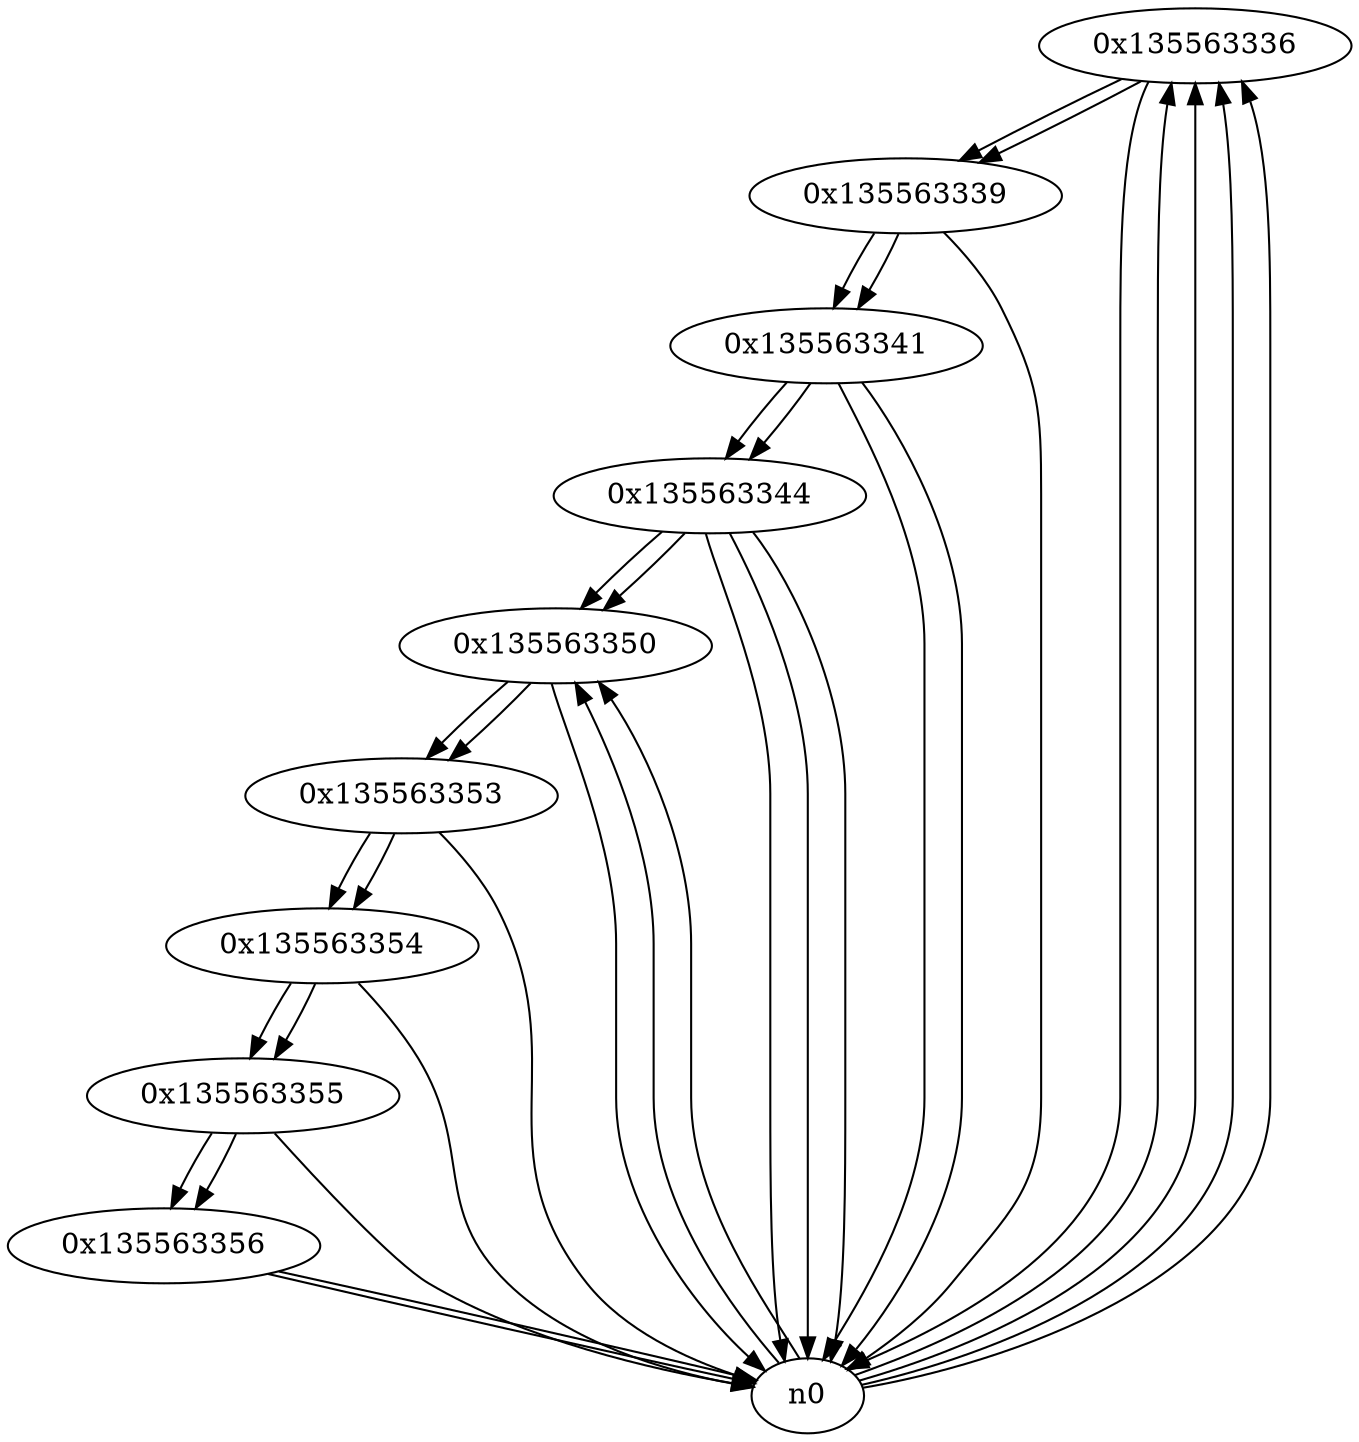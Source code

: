 digraph G{
/* nodes */
  n1 [label="0x135563336"]
  n2 [label="0x135563339"]
  n3 [label="0x135563341"]
  n4 [label="0x135563344"]
  n5 [label="0x135563350"]
  n6 [label="0x135563353"]
  n7 [label="0x135563354"]
  n8 [label="0x135563355"]
  n9 [label="0x135563356"]
/* edges */
n1 -> n2;
n1 -> n0;
n0 -> n1;
n0 -> n1;
n0 -> n1;
n0 -> n1;
n2 -> n3;
n2 -> n0;
n1 -> n2;
n3 -> n4;
n3 -> n0;
n3 -> n0;
n2 -> n3;
n4 -> n5;
n4 -> n0;
n4 -> n0;
n4 -> n0;
n3 -> n4;
n5 -> n6;
n5 -> n0;
n0 -> n5;
n0 -> n5;
n4 -> n5;
n6 -> n7;
n6 -> n0;
n5 -> n6;
n7 -> n8;
n7 -> n0;
n6 -> n7;
n8 -> n9;
n8 -> n0;
n7 -> n8;
n9 -> n0;
n9 -> n0;
n8 -> n9;
}
